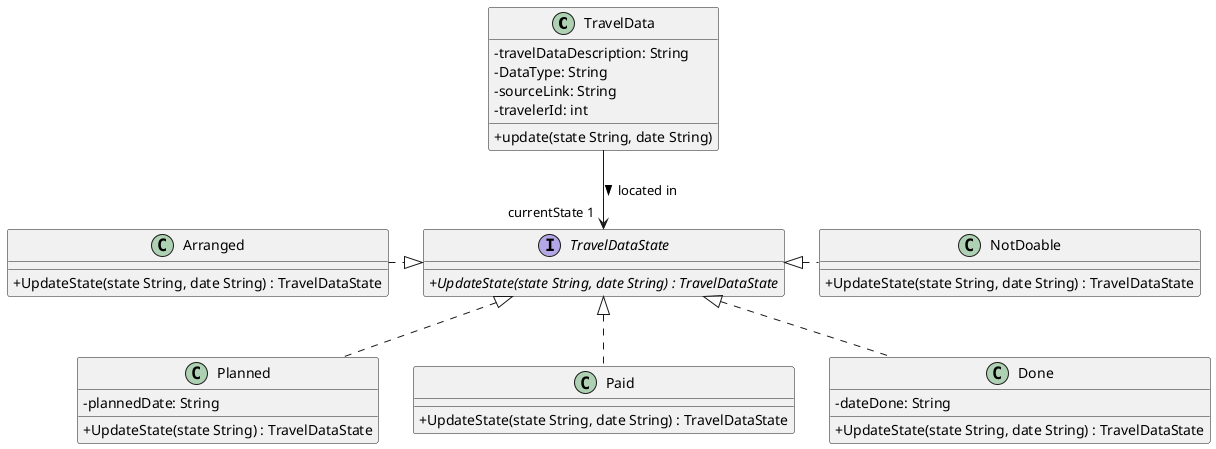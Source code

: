 @startuml
skinparam classAttributeIconSize 0

class TravelData {
    - travelDataDescription: String
    - DataType: String
    - sourceLink: String
    - travelerId: int
    + update(state String, date String)
}

interface TravelDataState {
    +{abstract}UpdateState(state String, date String) : TravelDataState
}

class Planned {
    - plannedDate: String
    +UpdateState(state String) : TravelDataState
}

class Arranged {
    +UpdateState(state String, date String) : TravelDataState
}

class Paid {
    +UpdateState(state String, date String) : TravelDataState
}

class NotDoable {
    +UpdateState(state String, date String) : TravelDataState
}

class Done {
    - dateDone: String
    +UpdateState(state String, date String) : TravelDataState
}

TravelData --> "currentState 1" TravelDataState: located in >
Arranged .|> TravelDataState
Paid .u.|> TravelDataState
Planned .u.|> TravelDataState
Done .u.|> TravelDataState
NotDoable .l.|> TravelDataState

@enduml